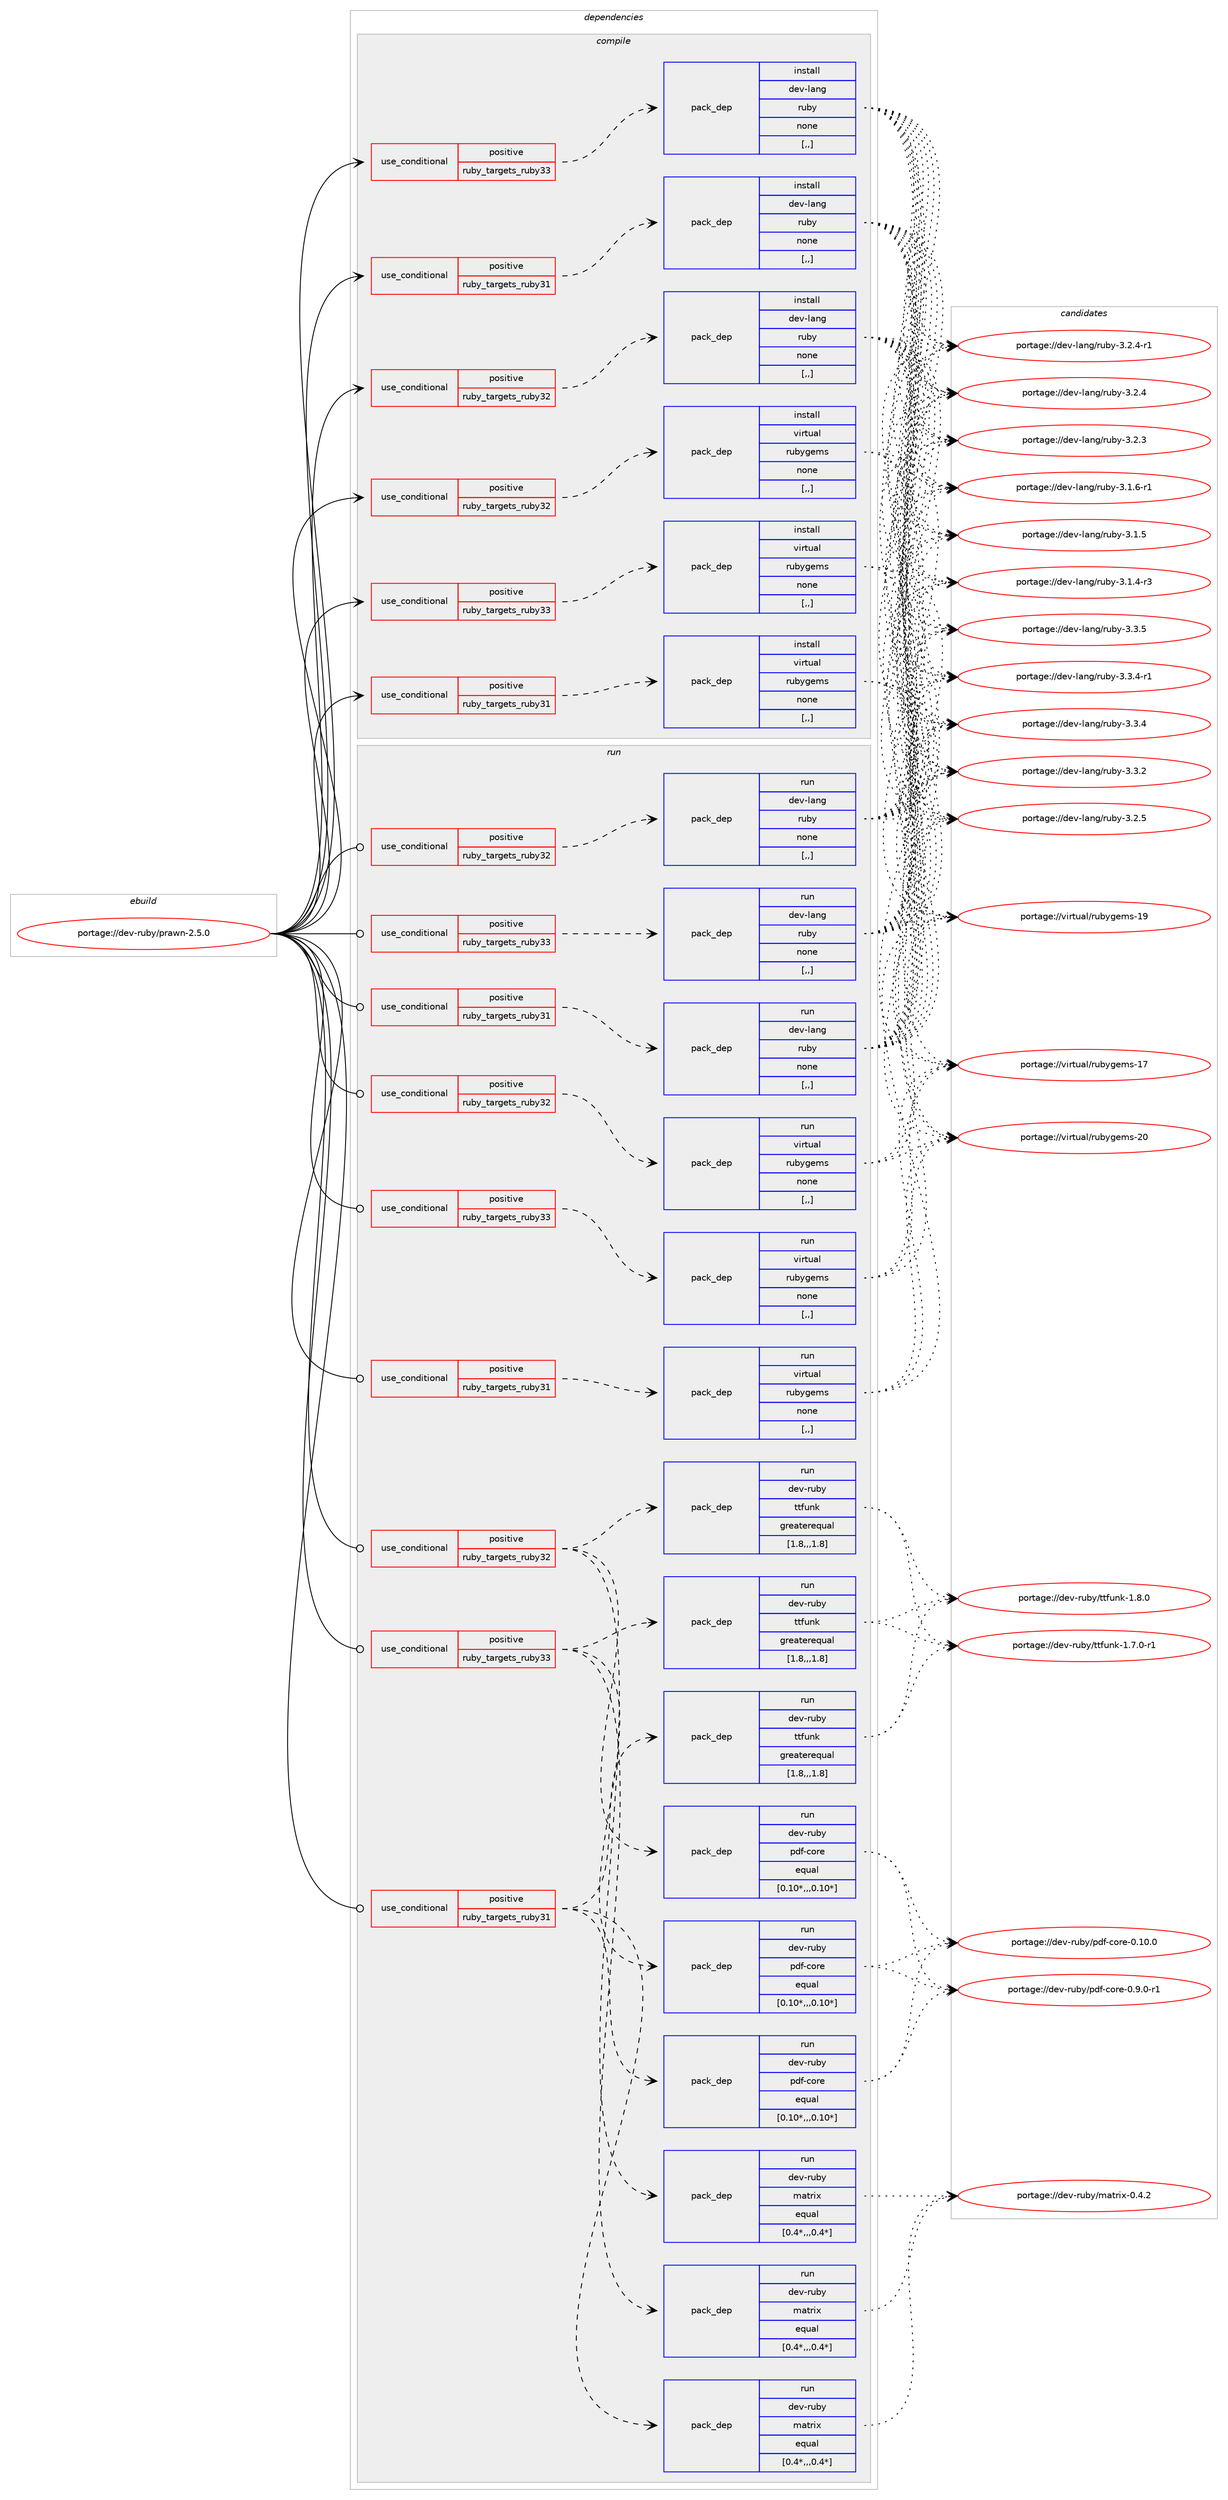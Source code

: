 digraph prolog {

# *************
# Graph options
# *************

newrank=true;
concentrate=true;
compound=true;
graph [rankdir=LR,fontname=Helvetica,fontsize=10,ranksep=1.5];#, ranksep=2.5, nodesep=0.2];
edge  [arrowhead=vee];
node  [fontname=Helvetica,fontsize=10];

# **********
# The ebuild
# **********

subgraph cluster_leftcol {
color=gray;
label=<<i>ebuild</i>>;
id [label="portage://dev-ruby/prawn-2.5.0", color=red, width=4, href="../dev-ruby/prawn-2.5.0.svg"];
}

# ****************
# The dependencies
# ****************

subgraph cluster_midcol {
color=gray;
label=<<i>dependencies</i>>;
subgraph cluster_compile {
fillcolor="#eeeeee";
style=filled;
label=<<i>compile</i>>;
subgraph cond183815 {
dependency690798 [label=<<TABLE BORDER="0" CELLBORDER="1" CELLSPACING="0" CELLPADDING="4"><TR><TD ROWSPAN="3" CELLPADDING="10">use_conditional</TD></TR><TR><TD>positive</TD></TR><TR><TD>ruby_targets_ruby31</TD></TR></TABLE>>, shape=none, color=red];
subgraph pack502037 {
dependency690799 [label=<<TABLE BORDER="0" CELLBORDER="1" CELLSPACING="0" CELLPADDING="4" WIDTH="220"><TR><TD ROWSPAN="6" CELLPADDING="30">pack_dep</TD></TR><TR><TD WIDTH="110">install</TD></TR><TR><TD>dev-lang</TD></TR><TR><TD>ruby</TD></TR><TR><TD>none</TD></TR><TR><TD>[,,]</TD></TR></TABLE>>, shape=none, color=blue];
}
dependency690798:e -> dependency690799:w [weight=20,style="dashed",arrowhead="vee"];
}
id:e -> dependency690798:w [weight=20,style="solid",arrowhead="vee"];
subgraph cond183816 {
dependency690800 [label=<<TABLE BORDER="0" CELLBORDER="1" CELLSPACING="0" CELLPADDING="4"><TR><TD ROWSPAN="3" CELLPADDING="10">use_conditional</TD></TR><TR><TD>positive</TD></TR><TR><TD>ruby_targets_ruby31</TD></TR></TABLE>>, shape=none, color=red];
subgraph pack502038 {
dependency690801 [label=<<TABLE BORDER="0" CELLBORDER="1" CELLSPACING="0" CELLPADDING="4" WIDTH="220"><TR><TD ROWSPAN="6" CELLPADDING="30">pack_dep</TD></TR><TR><TD WIDTH="110">install</TD></TR><TR><TD>virtual</TD></TR><TR><TD>rubygems</TD></TR><TR><TD>none</TD></TR><TR><TD>[,,]</TD></TR></TABLE>>, shape=none, color=blue];
}
dependency690800:e -> dependency690801:w [weight=20,style="dashed",arrowhead="vee"];
}
id:e -> dependency690800:w [weight=20,style="solid",arrowhead="vee"];
subgraph cond183817 {
dependency690802 [label=<<TABLE BORDER="0" CELLBORDER="1" CELLSPACING="0" CELLPADDING="4"><TR><TD ROWSPAN="3" CELLPADDING="10">use_conditional</TD></TR><TR><TD>positive</TD></TR><TR><TD>ruby_targets_ruby32</TD></TR></TABLE>>, shape=none, color=red];
subgraph pack502039 {
dependency690803 [label=<<TABLE BORDER="0" CELLBORDER="1" CELLSPACING="0" CELLPADDING="4" WIDTH="220"><TR><TD ROWSPAN="6" CELLPADDING="30">pack_dep</TD></TR><TR><TD WIDTH="110">install</TD></TR><TR><TD>dev-lang</TD></TR><TR><TD>ruby</TD></TR><TR><TD>none</TD></TR><TR><TD>[,,]</TD></TR></TABLE>>, shape=none, color=blue];
}
dependency690802:e -> dependency690803:w [weight=20,style="dashed",arrowhead="vee"];
}
id:e -> dependency690802:w [weight=20,style="solid",arrowhead="vee"];
subgraph cond183818 {
dependency690804 [label=<<TABLE BORDER="0" CELLBORDER="1" CELLSPACING="0" CELLPADDING="4"><TR><TD ROWSPAN="3" CELLPADDING="10">use_conditional</TD></TR><TR><TD>positive</TD></TR><TR><TD>ruby_targets_ruby32</TD></TR></TABLE>>, shape=none, color=red];
subgraph pack502040 {
dependency690805 [label=<<TABLE BORDER="0" CELLBORDER="1" CELLSPACING="0" CELLPADDING="4" WIDTH="220"><TR><TD ROWSPAN="6" CELLPADDING="30">pack_dep</TD></TR><TR><TD WIDTH="110">install</TD></TR><TR><TD>virtual</TD></TR><TR><TD>rubygems</TD></TR><TR><TD>none</TD></TR><TR><TD>[,,]</TD></TR></TABLE>>, shape=none, color=blue];
}
dependency690804:e -> dependency690805:w [weight=20,style="dashed",arrowhead="vee"];
}
id:e -> dependency690804:w [weight=20,style="solid",arrowhead="vee"];
subgraph cond183819 {
dependency690806 [label=<<TABLE BORDER="0" CELLBORDER="1" CELLSPACING="0" CELLPADDING="4"><TR><TD ROWSPAN="3" CELLPADDING="10">use_conditional</TD></TR><TR><TD>positive</TD></TR><TR><TD>ruby_targets_ruby33</TD></TR></TABLE>>, shape=none, color=red];
subgraph pack502041 {
dependency690807 [label=<<TABLE BORDER="0" CELLBORDER="1" CELLSPACING="0" CELLPADDING="4" WIDTH="220"><TR><TD ROWSPAN="6" CELLPADDING="30">pack_dep</TD></TR><TR><TD WIDTH="110">install</TD></TR><TR><TD>dev-lang</TD></TR><TR><TD>ruby</TD></TR><TR><TD>none</TD></TR><TR><TD>[,,]</TD></TR></TABLE>>, shape=none, color=blue];
}
dependency690806:e -> dependency690807:w [weight=20,style="dashed",arrowhead="vee"];
}
id:e -> dependency690806:w [weight=20,style="solid",arrowhead="vee"];
subgraph cond183820 {
dependency690808 [label=<<TABLE BORDER="0" CELLBORDER="1" CELLSPACING="0" CELLPADDING="4"><TR><TD ROWSPAN="3" CELLPADDING="10">use_conditional</TD></TR><TR><TD>positive</TD></TR><TR><TD>ruby_targets_ruby33</TD></TR></TABLE>>, shape=none, color=red];
subgraph pack502042 {
dependency690809 [label=<<TABLE BORDER="0" CELLBORDER="1" CELLSPACING="0" CELLPADDING="4" WIDTH="220"><TR><TD ROWSPAN="6" CELLPADDING="30">pack_dep</TD></TR><TR><TD WIDTH="110">install</TD></TR><TR><TD>virtual</TD></TR><TR><TD>rubygems</TD></TR><TR><TD>none</TD></TR><TR><TD>[,,]</TD></TR></TABLE>>, shape=none, color=blue];
}
dependency690808:e -> dependency690809:w [weight=20,style="dashed",arrowhead="vee"];
}
id:e -> dependency690808:w [weight=20,style="solid",arrowhead="vee"];
}
subgraph cluster_compileandrun {
fillcolor="#eeeeee";
style=filled;
label=<<i>compile and run</i>>;
}
subgraph cluster_run {
fillcolor="#eeeeee";
style=filled;
label=<<i>run</i>>;
subgraph cond183821 {
dependency690810 [label=<<TABLE BORDER="0" CELLBORDER="1" CELLSPACING="0" CELLPADDING="4"><TR><TD ROWSPAN="3" CELLPADDING="10">use_conditional</TD></TR><TR><TD>positive</TD></TR><TR><TD>ruby_targets_ruby31</TD></TR></TABLE>>, shape=none, color=red];
subgraph pack502043 {
dependency690811 [label=<<TABLE BORDER="0" CELLBORDER="1" CELLSPACING="0" CELLPADDING="4" WIDTH="220"><TR><TD ROWSPAN="6" CELLPADDING="30">pack_dep</TD></TR><TR><TD WIDTH="110">run</TD></TR><TR><TD>dev-lang</TD></TR><TR><TD>ruby</TD></TR><TR><TD>none</TD></TR><TR><TD>[,,]</TD></TR></TABLE>>, shape=none, color=blue];
}
dependency690810:e -> dependency690811:w [weight=20,style="dashed",arrowhead="vee"];
}
id:e -> dependency690810:w [weight=20,style="solid",arrowhead="odot"];
subgraph cond183822 {
dependency690812 [label=<<TABLE BORDER="0" CELLBORDER="1" CELLSPACING="0" CELLPADDING="4"><TR><TD ROWSPAN="3" CELLPADDING="10">use_conditional</TD></TR><TR><TD>positive</TD></TR><TR><TD>ruby_targets_ruby31</TD></TR></TABLE>>, shape=none, color=red];
subgraph pack502044 {
dependency690813 [label=<<TABLE BORDER="0" CELLBORDER="1" CELLSPACING="0" CELLPADDING="4" WIDTH="220"><TR><TD ROWSPAN="6" CELLPADDING="30">pack_dep</TD></TR><TR><TD WIDTH="110">run</TD></TR><TR><TD>dev-ruby</TD></TR><TR><TD>matrix</TD></TR><TR><TD>equal</TD></TR><TR><TD>[0.4*,,,0.4*]</TD></TR></TABLE>>, shape=none, color=blue];
}
dependency690812:e -> dependency690813:w [weight=20,style="dashed",arrowhead="vee"];
subgraph pack502045 {
dependency690814 [label=<<TABLE BORDER="0" CELLBORDER="1" CELLSPACING="0" CELLPADDING="4" WIDTH="220"><TR><TD ROWSPAN="6" CELLPADDING="30">pack_dep</TD></TR><TR><TD WIDTH="110">run</TD></TR><TR><TD>dev-ruby</TD></TR><TR><TD>pdf-core</TD></TR><TR><TD>equal</TD></TR><TR><TD>[0.10*,,,0.10*]</TD></TR></TABLE>>, shape=none, color=blue];
}
dependency690812:e -> dependency690814:w [weight=20,style="dashed",arrowhead="vee"];
subgraph pack502046 {
dependency690815 [label=<<TABLE BORDER="0" CELLBORDER="1" CELLSPACING="0" CELLPADDING="4" WIDTH="220"><TR><TD ROWSPAN="6" CELLPADDING="30">pack_dep</TD></TR><TR><TD WIDTH="110">run</TD></TR><TR><TD>dev-ruby</TD></TR><TR><TD>ttfunk</TD></TR><TR><TD>greaterequal</TD></TR><TR><TD>[1.8,,,1.8]</TD></TR></TABLE>>, shape=none, color=blue];
}
dependency690812:e -> dependency690815:w [weight=20,style="dashed",arrowhead="vee"];
}
id:e -> dependency690812:w [weight=20,style="solid",arrowhead="odot"];
subgraph cond183823 {
dependency690816 [label=<<TABLE BORDER="0" CELLBORDER="1" CELLSPACING="0" CELLPADDING="4"><TR><TD ROWSPAN="3" CELLPADDING="10">use_conditional</TD></TR><TR><TD>positive</TD></TR><TR><TD>ruby_targets_ruby31</TD></TR></TABLE>>, shape=none, color=red];
subgraph pack502047 {
dependency690817 [label=<<TABLE BORDER="0" CELLBORDER="1" CELLSPACING="0" CELLPADDING="4" WIDTH="220"><TR><TD ROWSPAN="6" CELLPADDING="30">pack_dep</TD></TR><TR><TD WIDTH="110">run</TD></TR><TR><TD>virtual</TD></TR><TR><TD>rubygems</TD></TR><TR><TD>none</TD></TR><TR><TD>[,,]</TD></TR></TABLE>>, shape=none, color=blue];
}
dependency690816:e -> dependency690817:w [weight=20,style="dashed",arrowhead="vee"];
}
id:e -> dependency690816:w [weight=20,style="solid",arrowhead="odot"];
subgraph cond183824 {
dependency690818 [label=<<TABLE BORDER="0" CELLBORDER="1" CELLSPACING="0" CELLPADDING="4"><TR><TD ROWSPAN="3" CELLPADDING="10">use_conditional</TD></TR><TR><TD>positive</TD></TR><TR><TD>ruby_targets_ruby32</TD></TR></TABLE>>, shape=none, color=red];
subgraph pack502048 {
dependency690819 [label=<<TABLE BORDER="0" CELLBORDER="1" CELLSPACING="0" CELLPADDING="4" WIDTH="220"><TR><TD ROWSPAN="6" CELLPADDING="30">pack_dep</TD></TR><TR><TD WIDTH="110">run</TD></TR><TR><TD>dev-lang</TD></TR><TR><TD>ruby</TD></TR><TR><TD>none</TD></TR><TR><TD>[,,]</TD></TR></TABLE>>, shape=none, color=blue];
}
dependency690818:e -> dependency690819:w [weight=20,style="dashed",arrowhead="vee"];
}
id:e -> dependency690818:w [weight=20,style="solid",arrowhead="odot"];
subgraph cond183825 {
dependency690820 [label=<<TABLE BORDER="0" CELLBORDER="1" CELLSPACING="0" CELLPADDING="4"><TR><TD ROWSPAN="3" CELLPADDING="10">use_conditional</TD></TR><TR><TD>positive</TD></TR><TR><TD>ruby_targets_ruby32</TD></TR></TABLE>>, shape=none, color=red];
subgraph pack502049 {
dependency690821 [label=<<TABLE BORDER="0" CELLBORDER="1" CELLSPACING="0" CELLPADDING="4" WIDTH="220"><TR><TD ROWSPAN="6" CELLPADDING="30">pack_dep</TD></TR><TR><TD WIDTH="110">run</TD></TR><TR><TD>dev-ruby</TD></TR><TR><TD>matrix</TD></TR><TR><TD>equal</TD></TR><TR><TD>[0.4*,,,0.4*]</TD></TR></TABLE>>, shape=none, color=blue];
}
dependency690820:e -> dependency690821:w [weight=20,style="dashed",arrowhead="vee"];
subgraph pack502050 {
dependency690822 [label=<<TABLE BORDER="0" CELLBORDER="1" CELLSPACING="0" CELLPADDING="4" WIDTH="220"><TR><TD ROWSPAN="6" CELLPADDING="30">pack_dep</TD></TR><TR><TD WIDTH="110">run</TD></TR><TR><TD>dev-ruby</TD></TR><TR><TD>pdf-core</TD></TR><TR><TD>equal</TD></TR><TR><TD>[0.10*,,,0.10*]</TD></TR></TABLE>>, shape=none, color=blue];
}
dependency690820:e -> dependency690822:w [weight=20,style="dashed",arrowhead="vee"];
subgraph pack502051 {
dependency690823 [label=<<TABLE BORDER="0" CELLBORDER="1" CELLSPACING="0" CELLPADDING="4" WIDTH="220"><TR><TD ROWSPAN="6" CELLPADDING="30">pack_dep</TD></TR><TR><TD WIDTH="110">run</TD></TR><TR><TD>dev-ruby</TD></TR><TR><TD>ttfunk</TD></TR><TR><TD>greaterequal</TD></TR><TR><TD>[1.8,,,1.8]</TD></TR></TABLE>>, shape=none, color=blue];
}
dependency690820:e -> dependency690823:w [weight=20,style="dashed",arrowhead="vee"];
}
id:e -> dependency690820:w [weight=20,style="solid",arrowhead="odot"];
subgraph cond183826 {
dependency690824 [label=<<TABLE BORDER="0" CELLBORDER="1" CELLSPACING="0" CELLPADDING="4"><TR><TD ROWSPAN="3" CELLPADDING="10">use_conditional</TD></TR><TR><TD>positive</TD></TR><TR><TD>ruby_targets_ruby32</TD></TR></TABLE>>, shape=none, color=red];
subgraph pack502052 {
dependency690825 [label=<<TABLE BORDER="0" CELLBORDER="1" CELLSPACING="0" CELLPADDING="4" WIDTH="220"><TR><TD ROWSPAN="6" CELLPADDING="30">pack_dep</TD></TR><TR><TD WIDTH="110">run</TD></TR><TR><TD>virtual</TD></TR><TR><TD>rubygems</TD></TR><TR><TD>none</TD></TR><TR><TD>[,,]</TD></TR></TABLE>>, shape=none, color=blue];
}
dependency690824:e -> dependency690825:w [weight=20,style="dashed",arrowhead="vee"];
}
id:e -> dependency690824:w [weight=20,style="solid",arrowhead="odot"];
subgraph cond183827 {
dependency690826 [label=<<TABLE BORDER="0" CELLBORDER="1" CELLSPACING="0" CELLPADDING="4"><TR><TD ROWSPAN="3" CELLPADDING="10">use_conditional</TD></TR><TR><TD>positive</TD></TR><TR><TD>ruby_targets_ruby33</TD></TR></TABLE>>, shape=none, color=red];
subgraph pack502053 {
dependency690827 [label=<<TABLE BORDER="0" CELLBORDER="1" CELLSPACING="0" CELLPADDING="4" WIDTH="220"><TR><TD ROWSPAN="6" CELLPADDING="30">pack_dep</TD></TR><TR><TD WIDTH="110">run</TD></TR><TR><TD>dev-lang</TD></TR><TR><TD>ruby</TD></TR><TR><TD>none</TD></TR><TR><TD>[,,]</TD></TR></TABLE>>, shape=none, color=blue];
}
dependency690826:e -> dependency690827:w [weight=20,style="dashed",arrowhead="vee"];
}
id:e -> dependency690826:w [weight=20,style="solid",arrowhead="odot"];
subgraph cond183828 {
dependency690828 [label=<<TABLE BORDER="0" CELLBORDER="1" CELLSPACING="0" CELLPADDING="4"><TR><TD ROWSPAN="3" CELLPADDING="10">use_conditional</TD></TR><TR><TD>positive</TD></TR><TR><TD>ruby_targets_ruby33</TD></TR></TABLE>>, shape=none, color=red];
subgraph pack502054 {
dependency690829 [label=<<TABLE BORDER="0" CELLBORDER="1" CELLSPACING="0" CELLPADDING="4" WIDTH="220"><TR><TD ROWSPAN="6" CELLPADDING="30">pack_dep</TD></TR><TR><TD WIDTH="110">run</TD></TR><TR><TD>dev-ruby</TD></TR><TR><TD>matrix</TD></TR><TR><TD>equal</TD></TR><TR><TD>[0.4*,,,0.4*]</TD></TR></TABLE>>, shape=none, color=blue];
}
dependency690828:e -> dependency690829:w [weight=20,style="dashed",arrowhead="vee"];
subgraph pack502055 {
dependency690830 [label=<<TABLE BORDER="0" CELLBORDER="1" CELLSPACING="0" CELLPADDING="4" WIDTH="220"><TR><TD ROWSPAN="6" CELLPADDING="30">pack_dep</TD></TR><TR><TD WIDTH="110">run</TD></TR><TR><TD>dev-ruby</TD></TR><TR><TD>pdf-core</TD></TR><TR><TD>equal</TD></TR><TR><TD>[0.10*,,,0.10*]</TD></TR></TABLE>>, shape=none, color=blue];
}
dependency690828:e -> dependency690830:w [weight=20,style="dashed",arrowhead="vee"];
subgraph pack502056 {
dependency690831 [label=<<TABLE BORDER="0" CELLBORDER="1" CELLSPACING="0" CELLPADDING="4" WIDTH="220"><TR><TD ROWSPAN="6" CELLPADDING="30">pack_dep</TD></TR><TR><TD WIDTH="110">run</TD></TR><TR><TD>dev-ruby</TD></TR><TR><TD>ttfunk</TD></TR><TR><TD>greaterequal</TD></TR><TR><TD>[1.8,,,1.8]</TD></TR></TABLE>>, shape=none, color=blue];
}
dependency690828:e -> dependency690831:w [weight=20,style="dashed",arrowhead="vee"];
}
id:e -> dependency690828:w [weight=20,style="solid",arrowhead="odot"];
subgraph cond183829 {
dependency690832 [label=<<TABLE BORDER="0" CELLBORDER="1" CELLSPACING="0" CELLPADDING="4"><TR><TD ROWSPAN="3" CELLPADDING="10">use_conditional</TD></TR><TR><TD>positive</TD></TR><TR><TD>ruby_targets_ruby33</TD></TR></TABLE>>, shape=none, color=red];
subgraph pack502057 {
dependency690833 [label=<<TABLE BORDER="0" CELLBORDER="1" CELLSPACING="0" CELLPADDING="4" WIDTH="220"><TR><TD ROWSPAN="6" CELLPADDING="30">pack_dep</TD></TR><TR><TD WIDTH="110">run</TD></TR><TR><TD>virtual</TD></TR><TR><TD>rubygems</TD></TR><TR><TD>none</TD></TR><TR><TD>[,,]</TD></TR></TABLE>>, shape=none, color=blue];
}
dependency690832:e -> dependency690833:w [weight=20,style="dashed",arrowhead="vee"];
}
id:e -> dependency690832:w [weight=20,style="solid",arrowhead="odot"];
}
}

# **************
# The candidates
# **************

subgraph cluster_choices {
rank=same;
color=gray;
label=<<i>candidates</i>>;

subgraph choice502037 {
color=black;
nodesep=1;
choice10010111845108971101034711411798121455146514653 [label="portage://dev-lang/ruby-3.3.5", color=red, width=4,href="../dev-lang/ruby-3.3.5.svg"];
choice100101118451089711010347114117981214551465146524511449 [label="portage://dev-lang/ruby-3.3.4-r1", color=red, width=4,href="../dev-lang/ruby-3.3.4-r1.svg"];
choice10010111845108971101034711411798121455146514652 [label="portage://dev-lang/ruby-3.3.4", color=red, width=4,href="../dev-lang/ruby-3.3.4.svg"];
choice10010111845108971101034711411798121455146514650 [label="portage://dev-lang/ruby-3.3.2", color=red, width=4,href="../dev-lang/ruby-3.3.2.svg"];
choice10010111845108971101034711411798121455146504653 [label="portage://dev-lang/ruby-3.2.5", color=red, width=4,href="../dev-lang/ruby-3.2.5.svg"];
choice100101118451089711010347114117981214551465046524511449 [label="portage://dev-lang/ruby-3.2.4-r1", color=red, width=4,href="../dev-lang/ruby-3.2.4-r1.svg"];
choice10010111845108971101034711411798121455146504652 [label="portage://dev-lang/ruby-3.2.4", color=red, width=4,href="../dev-lang/ruby-3.2.4.svg"];
choice10010111845108971101034711411798121455146504651 [label="portage://dev-lang/ruby-3.2.3", color=red, width=4,href="../dev-lang/ruby-3.2.3.svg"];
choice100101118451089711010347114117981214551464946544511449 [label="portage://dev-lang/ruby-3.1.6-r1", color=red, width=4,href="../dev-lang/ruby-3.1.6-r1.svg"];
choice10010111845108971101034711411798121455146494653 [label="portage://dev-lang/ruby-3.1.5", color=red, width=4,href="../dev-lang/ruby-3.1.5.svg"];
choice100101118451089711010347114117981214551464946524511451 [label="portage://dev-lang/ruby-3.1.4-r3", color=red, width=4,href="../dev-lang/ruby-3.1.4-r3.svg"];
dependency690799:e -> choice10010111845108971101034711411798121455146514653:w [style=dotted,weight="100"];
dependency690799:e -> choice100101118451089711010347114117981214551465146524511449:w [style=dotted,weight="100"];
dependency690799:e -> choice10010111845108971101034711411798121455146514652:w [style=dotted,weight="100"];
dependency690799:e -> choice10010111845108971101034711411798121455146514650:w [style=dotted,weight="100"];
dependency690799:e -> choice10010111845108971101034711411798121455146504653:w [style=dotted,weight="100"];
dependency690799:e -> choice100101118451089711010347114117981214551465046524511449:w [style=dotted,weight="100"];
dependency690799:e -> choice10010111845108971101034711411798121455146504652:w [style=dotted,weight="100"];
dependency690799:e -> choice10010111845108971101034711411798121455146504651:w [style=dotted,weight="100"];
dependency690799:e -> choice100101118451089711010347114117981214551464946544511449:w [style=dotted,weight="100"];
dependency690799:e -> choice10010111845108971101034711411798121455146494653:w [style=dotted,weight="100"];
dependency690799:e -> choice100101118451089711010347114117981214551464946524511451:w [style=dotted,weight="100"];
}
subgraph choice502038 {
color=black;
nodesep=1;
choice118105114116117971084711411798121103101109115455048 [label="portage://virtual/rubygems-20", color=red, width=4,href="../virtual/rubygems-20.svg"];
choice118105114116117971084711411798121103101109115454957 [label="portage://virtual/rubygems-19", color=red, width=4,href="../virtual/rubygems-19.svg"];
choice118105114116117971084711411798121103101109115454955 [label="portage://virtual/rubygems-17", color=red, width=4,href="../virtual/rubygems-17.svg"];
dependency690801:e -> choice118105114116117971084711411798121103101109115455048:w [style=dotted,weight="100"];
dependency690801:e -> choice118105114116117971084711411798121103101109115454957:w [style=dotted,weight="100"];
dependency690801:e -> choice118105114116117971084711411798121103101109115454955:w [style=dotted,weight="100"];
}
subgraph choice502039 {
color=black;
nodesep=1;
choice10010111845108971101034711411798121455146514653 [label="portage://dev-lang/ruby-3.3.5", color=red, width=4,href="../dev-lang/ruby-3.3.5.svg"];
choice100101118451089711010347114117981214551465146524511449 [label="portage://dev-lang/ruby-3.3.4-r1", color=red, width=4,href="../dev-lang/ruby-3.3.4-r1.svg"];
choice10010111845108971101034711411798121455146514652 [label="portage://dev-lang/ruby-3.3.4", color=red, width=4,href="../dev-lang/ruby-3.3.4.svg"];
choice10010111845108971101034711411798121455146514650 [label="portage://dev-lang/ruby-3.3.2", color=red, width=4,href="../dev-lang/ruby-3.3.2.svg"];
choice10010111845108971101034711411798121455146504653 [label="portage://dev-lang/ruby-3.2.5", color=red, width=4,href="../dev-lang/ruby-3.2.5.svg"];
choice100101118451089711010347114117981214551465046524511449 [label="portage://dev-lang/ruby-3.2.4-r1", color=red, width=4,href="../dev-lang/ruby-3.2.4-r1.svg"];
choice10010111845108971101034711411798121455146504652 [label="portage://dev-lang/ruby-3.2.4", color=red, width=4,href="../dev-lang/ruby-3.2.4.svg"];
choice10010111845108971101034711411798121455146504651 [label="portage://dev-lang/ruby-3.2.3", color=red, width=4,href="../dev-lang/ruby-3.2.3.svg"];
choice100101118451089711010347114117981214551464946544511449 [label="portage://dev-lang/ruby-3.1.6-r1", color=red, width=4,href="../dev-lang/ruby-3.1.6-r1.svg"];
choice10010111845108971101034711411798121455146494653 [label="portage://dev-lang/ruby-3.1.5", color=red, width=4,href="../dev-lang/ruby-3.1.5.svg"];
choice100101118451089711010347114117981214551464946524511451 [label="portage://dev-lang/ruby-3.1.4-r3", color=red, width=4,href="../dev-lang/ruby-3.1.4-r3.svg"];
dependency690803:e -> choice10010111845108971101034711411798121455146514653:w [style=dotted,weight="100"];
dependency690803:e -> choice100101118451089711010347114117981214551465146524511449:w [style=dotted,weight="100"];
dependency690803:e -> choice10010111845108971101034711411798121455146514652:w [style=dotted,weight="100"];
dependency690803:e -> choice10010111845108971101034711411798121455146514650:w [style=dotted,weight="100"];
dependency690803:e -> choice10010111845108971101034711411798121455146504653:w [style=dotted,weight="100"];
dependency690803:e -> choice100101118451089711010347114117981214551465046524511449:w [style=dotted,weight="100"];
dependency690803:e -> choice10010111845108971101034711411798121455146504652:w [style=dotted,weight="100"];
dependency690803:e -> choice10010111845108971101034711411798121455146504651:w [style=dotted,weight="100"];
dependency690803:e -> choice100101118451089711010347114117981214551464946544511449:w [style=dotted,weight="100"];
dependency690803:e -> choice10010111845108971101034711411798121455146494653:w [style=dotted,weight="100"];
dependency690803:e -> choice100101118451089711010347114117981214551464946524511451:w [style=dotted,weight="100"];
}
subgraph choice502040 {
color=black;
nodesep=1;
choice118105114116117971084711411798121103101109115455048 [label="portage://virtual/rubygems-20", color=red, width=4,href="../virtual/rubygems-20.svg"];
choice118105114116117971084711411798121103101109115454957 [label="portage://virtual/rubygems-19", color=red, width=4,href="../virtual/rubygems-19.svg"];
choice118105114116117971084711411798121103101109115454955 [label="portage://virtual/rubygems-17", color=red, width=4,href="../virtual/rubygems-17.svg"];
dependency690805:e -> choice118105114116117971084711411798121103101109115455048:w [style=dotted,weight="100"];
dependency690805:e -> choice118105114116117971084711411798121103101109115454957:w [style=dotted,weight="100"];
dependency690805:e -> choice118105114116117971084711411798121103101109115454955:w [style=dotted,weight="100"];
}
subgraph choice502041 {
color=black;
nodesep=1;
choice10010111845108971101034711411798121455146514653 [label="portage://dev-lang/ruby-3.3.5", color=red, width=4,href="../dev-lang/ruby-3.3.5.svg"];
choice100101118451089711010347114117981214551465146524511449 [label="portage://dev-lang/ruby-3.3.4-r1", color=red, width=4,href="../dev-lang/ruby-3.3.4-r1.svg"];
choice10010111845108971101034711411798121455146514652 [label="portage://dev-lang/ruby-3.3.4", color=red, width=4,href="../dev-lang/ruby-3.3.4.svg"];
choice10010111845108971101034711411798121455146514650 [label="portage://dev-lang/ruby-3.3.2", color=red, width=4,href="../dev-lang/ruby-3.3.2.svg"];
choice10010111845108971101034711411798121455146504653 [label="portage://dev-lang/ruby-3.2.5", color=red, width=4,href="../dev-lang/ruby-3.2.5.svg"];
choice100101118451089711010347114117981214551465046524511449 [label="portage://dev-lang/ruby-3.2.4-r1", color=red, width=4,href="../dev-lang/ruby-3.2.4-r1.svg"];
choice10010111845108971101034711411798121455146504652 [label="portage://dev-lang/ruby-3.2.4", color=red, width=4,href="../dev-lang/ruby-3.2.4.svg"];
choice10010111845108971101034711411798121455146504651 [label="portage://dev-lang/ruby-3.2.3", color=red, width=4,href="../dev-lang/ruby-3.2.3.svg"];
choice100101118451089711010347114117981214551464946544511449 [label="portage://dev-lang/ruby-3.1.6-r1", color=red, width=4,href="../dev-lang/ruby-3.1.6-r1.svg"];
choice10010111845108971101034711411798121455146494653 [label="portage://dev-lang/ruby-3.1.5", color=red, width=4,href="../dev-lang/ruby-3.1.5.svg"];
choice100101118451089711010347114117981214551464946524511451 [label="portage://dev-lang/ruby-3.1.4-r3", color=red, width=4,href="../dev-lang/ruby-3.1.4-r3.svg"];
dependency690807:e -> choice10010111845108971101034711411798121455146514653:w [style=dotted,weight="100"];
dependency690807:e -> choice100101118451089711010347114117981214551465146524511449:w [style=dotted,weight="100"];
dependency690807:e -> choice10010111845108971101034711411798121455146514652:w [style=dotted,weight="100"];
dependency690807:e -> choice10010111845108971101034711411798121455146514650:w [style=dotted,weight="100"];
dependency690807:e -> choice10010111845108971101034711411798121455146504653:w [style=dotted,weight="100"];
dependency690807:e -> choice100101118451089711010347114117981214551465046524511449:w [style=dotted,weight="100"];
dependency690807:e -> choice10010111845108971101034711411798121455146504652:w [style=dotted,weight="100"];
dependency690807:e -> choice10010111845108971101034711411798121455146504651:w [style=dotted,weight="100"];
dependency690807:e -> choice100101118451089711010347114117981214551464946544511449:w [style=dotted,weight="100"];
dependency690807:e -> choice10010111845108971101034711411798121455146494653:w [style=dotted,weight="100"];
dependency690807:e -> choice100101118451089711010347114117981214551464946524511451:w [style=dotted,weight="100"];
}
subgraph choice502042 {
color=black;
nodesep=1;
choice118105114116117971084711411798121103101109115455048 [label="portage://virtual/rubygems-20", color=red, width=4,href="../virtual/rubygems-20.svg"];
choice118105114116117971084711411798121103101109115454957 [label="portage://virtual/rubygems-19", color=red, width=4,href="../virtual/rubygems-19.svg"];
choice118105114116117971084711411798121103101109115454955 [label="portage://virtual/rubygems-17", color=red, width=4,href="../virtual/rubygems-17.svg"];
dependency690809:e -> choice118105114116117971084711411798121103101109115455048:w [style=dotted,weight="100"];
dependency690809:e -> choice118105114116117971084711411798121103101109115454957:w [style=dotted,weight="100"];
dependency690809:e -> choice118105114116117971084711411798121103101109115454955:w [style=dotted,weight="100"];
}
subgraph choice502043 {
color=black;
nodesep=1;
choice10010111845108971101034711411798121455146514653 [label="portage://dev-lang/ruby-3.3.5", color=red, width=4,href="../dev-lang/ruby-3.3.5.svg"];
choice100101118451089711010347114117981214551465146524511449 [label="portage://dev-lang/ruby-3.3.4-r1", color=red, width=4,href="../dev-lang/ruby-3.3.4-r1.svg"];
choice10010111845108971101034711411798121455146514652 [label="portage://dev-lang/ruby-3.3.4", color=red, width=4,href="../dev-lang/ruby-3.3.4.svg"];
choice10010111845108971101034711411798121455146514650 [label="portage://dev-lang/ruby-3.3.2", color=red, width=4,href="../dev-lang/ruby-3.3.2.svg"];
choice10010111845108971101034711411798121455146504653 [label="portage://dev-lang/ruby-3.2.5", color=red, width=4,href="../dev-lang/ruby-3.2.5.svg"];
choice100101118451089711010347114117981214551465046524511449 [label="portage://dev-lang/ruby-3.2.4-r1", color=red, width=4,href="../dev-lang/ruby-3.2.4-r1.svg"];
choice10010111845108971101034711411798121455146504652 [label="portage://dev-lang/ruby-3.2.4", color=red, width=4,href="../dev-lang/ruby-3.2.4.svg"];
choice10010111845108971101034711411798121455146504651 [label="portage://dev-lang/ruby-3.2.3", color=red, width=4,href="../dev-lang/ruby-3.2.3.svg"];
choice100101118451089711010347114117981214551464946544511449 [label="portage://dev-lang/ruby-3.1.6-r1", color=red, width=4,href="../dev-lang/ruby-3.1.6-r1.svg"];
choice10010111845108971101034711411798121455146494653 [label="portage://dev-lang/ruby-3.1.5", color=red, width=4,href="../dev-lang/ruby-3.1.5.svg"];
choice100101118451089711010347114117981214551464946524511451 [label="portage://dev-lang/ruby-3.1.4-r3", color=red, width=4,href="../dev-lang/ruby-3.1.4-r3.svg"];
dependency690811:e -> choice10010111845108971101034711411798121455146514653:w [style=dotted,weight="100"];
dependency690811:e -> choice100101118451089711010347114117981214551465146524511449:w [style=dotted,weight="100"];
dependency690811:e -> choice10010111845108971101034711411798121455146514652:w [style=dotted,weight="100"];
dependency690811:e -> choice10010111845108971101034711411798121455146514650:w [style=dotted,weight="100"];
dependency690811:e -> choice10010111845108971101034711411798121455146504653:w [style=dotted,weight="100"];
dependency690811:e -> choice100101118451089711010347114117981214551465046524511449:w [style=dotted,weight="100"];
dependency690811:e -> choice10010111845108971101034711411798121455146504652:w [style=dotted,weight="100"];
dependency690811:e -> choice10010111845108971101034711411798121455146504651:w [style=dotted,weight="100"];
dependency690811:e -> choice100101118451089711010347114117981214551464946544511449:w [style=dotted,weight="100"];
dependency690811:e -> choice10010111845108971101034711411798121455146494653:w [style=dotted,weight="100"];
dependency690811:e -> choice100101118451089711010347114117981214551464946524511451:w [style=dotted,weight="100"];
}
subgraph choice502044 {
color=black;
nodesep=1;
choice10010111845114117981214710997116114105120454846524650 [label="portage://dev-ruby/matrix-0.4.2", color=red, width=4,href="../dev-ruby/matrix-0.4.2.svg"];
dependency690813:e -> choice10010111845114117981214710997116114105120454846524650:w [style=dotted,weight="100"];
}
subgraph choice502045 {
color=black;
nodesep=1;
choice100101118451141179812147112100102459911111410145484649484648 [label="portage://dev-ruby/pdf-core-0.10.0", color=red, width=4,href="../dev-ruby/pdf-core-0.10.0.svg"];
choice10010111845114117981214711210010245991111141014548465746484511449 [label="portage://dev-ruby/pdf-core-0.9.0-r1", color=red, width=4,href="../dev-ruby/pdf-core-0.9.0-r1.svg"];
dependency690814:e -> choice100101118451141179812147112100102459911111410145484649484648:w [style=dotted,weight="100"];
dependency690814:e -> choice10010111845114117981214711210010245991111141014548465746484511449:w [style=dotted,weight="100"];
}
subgraph choice502046 {
color=black;
nodesep=1;
choice100101118451141179812147116116102117110107454946564648 [label="portage://dev-ruby/ttfunk-1.8.0", color=red, width=4,href="../dev-ruby/ttfunk-1.8.0.svg"];
choice1001011184511411798121471161161021171101074549465546484511449 [label="portage://dev-ruby/ttfunk-1.7.0-r1", color=red, width=4,href="../dev-ruby/ttfunk-1.7.0-r1.svg"];
dependency690815:e -> choice100101118451141179812147116116102117110107454946564648:w [style=dotted,weight="100"];
dependency690815:e -> choice1001011184511411798121471161161021171101074549465546484511449:w [style=dotted,weight="100"];
}
subgraph choice502047 {
color=black;
nodesep=1;
choice118105114116117971084711411798121103101109115455048 [label="portage://virtual/rubygems-20", color=red, width=4,href="../virtual/rubygems-20.svg"];
choice118105114116117971084711411798121103101109115454957 [label="portage://virtual/rubygems-19", color=red, width=4,href="../virtual/rubygems-19.svg"];
choice118105114116117971084711411798121103101109115454955 [label="portage://virtual/rubygems-17", color=red, width=4,href="../virtual/rubygems-17.svg"];
dependency690817:e -> choice118105114116117971084711411798121103101109115455048:w [style=dotted,weight="100"];
dependency690817:e -> choice118105114116117971084711411798121103101109115454957:w [style=dotted,weight="100"];
dependency690817:e -> choice118105114116117971084711411798121103101109115454955:w [style=dotted,weight="100"];
}
subgraph choice502048 {
color=black;
nodesep=1;
choice10010111845108971101034711411798121455146514653 [label="portage://dev-lang/ruby-3.3.5", color=red, width=4,href="../dev-lang/ruby-3.3.5.svg"];
choice100101118451089711010347114117981214551465146524511449 [label="portage://dev-lang/ruby-3.3.4-r1", color=red, width=4,href="../dev-lang/ruby-3.3.4-r1.svg"];
choice10010111845108971101034711411798121455146514652 [label="portage://dev-lang/ruby-3.3.4", color=red, width=4,href="../dev-lang/ruby-3.3.4.svg"];
choice10010111845108971101034711411798121455146514650 [label="portage://dev-lang/ruby-3.3.2", color=red, width=4,href="../dev-lang/ruby-3.3.2.svg"];
choice10010111845108971101034711411798121455146504653 [label="portage://dev-lang/ruby-3.2.5", color=red, width=4,href="../dev-lang/ruby-3.2.5.svg"];
choice100101118451089711010347114117981214551465046524511449 [label="portage://dev-lang/ruby-3.2.4-r1", color=red, width=4,href="../dev-lang/ruby-3.2.4-r1.svg"];
choice10010111845108971101034711411798121455146504652 [label="portage://dev-lang/ruby-3.2.4", color=red, width=4,href="../dev-lang/ruby-3.2.4.svg"];
choice10010111845108971101034711411798121455146504651 [label="portage://dev-lang/ruby-3.2.3", color=red, width=4,href="../dev-lang/ruby-3.2.3.svg"];
choice100101118451089711010347114117981214551464946544511449 [label="portage://dev-lang/ruby-3.1.6-r1", color=red, width=4,href="../dev-lang/ruby-3.1.6-r1.svg"];
choice10010111845108971101034711411798121455146494653 [label="portage://dev-lang/ruby-3.1.5", color=red, width=4,href="../dev-lang/ruby-3.1.5.svg"];
choice100101118451089711010347114117981214551464946524511451 [label="portage://dev-lang/ruby-3.1.4-r3", color=red, width=4,href="../dev-lang/ruby-3.1.4-r3.svg"];
dependency690819:e -> choice10010111845108971101034711411798121455146514653:w [style=dotted,weight="100"];
dependency690819:e -> choice100101118451089711010347114117981214551465146524511449:w [style=dotted,weight="100"];
dependency690819:e -> choice10010111845108971101034711411798121455146514652:w [style=dotted,weight="100"];
dependency690819:e -> choice10010111845108971101034711411798121455146514650:w [style=dotted,weight="100"];
dependency690819:e -> choice10010111845108971101034711411798121455146504653:w [style=dotted,weight="100"];
dependency690819:e -> choice100101118451089711010347114117981214551465046524511449:w [style=dotted,weight="100"];
dependency690819:e -> choice10010111845108971101034711411798121455146504652:w [style=dotted,weight="100"];
dependency690819:e -> choice10010111845108971101034711411798121455146504651:w [style=dotted,weight="100"];
dependency690819:e -> choice100101118451089711010347114117981214551464946544511449:w [style=dotted,weight="100"];
dependency690819:e -> choice10010111845108971101034711411798121455146494653:w [style=dotted,weight="100"];
dependency690819:e -> choice100101118451089711010347114117981214551464946524511451:w [style=dotted,weight="100"];
}
subgraph choice502049 {
color=black;
nodesep=1;
choice10010111845114117981214710997116114105120454846524650 [label="portage://dev-ruby/matrix-0.4.2", color=red, width=4,href="../dev-ruby/matrix-0.4.2.svg"];
dependency690821:e -> choice10010111845114117981214710997116114105120454846524650:w [style=dotted,weight="100"];
}
subgraph choice502050 {
color=black;
nodesep=1;
choice100101118451141179812147112100102459911111410145484649484648 [label="portage://dev-ruby/pdf-core-0.10.0", color=red, width=4,href="../dev-ruby/pdf-core-0.10.0.svg"];
choice10010111845114117981214711210010245991111141014548465746484511449 [label="portage://dev-ruby/pdf-core-0.9.0-r1", color=red, width=4,href="../dev-ruby/pdf-core-0.9.0-r1.svg"];
dependency690822:e -> choice100101118451141179812147112100102459911111410145484649484648:w [style=dotted,weight="100"];
dependency690822:e -> choice10010111845114117981214711210010245991111141014548465746484511449:w [style=dotted,weight="100"];
}
subgraph choice502051 {
color=black;
nodesep=1;
choice100101118451141179812147116116102117110107454946564648 [label="portage://dev-ruby/ttfunk-1.8.0", color=red, width=4,href="../dev-ruby/ttfunk-1.8.0.svg"];
choice1001011184511411798121471161161021171101074549465546484511449 [label="portage://dev-ruby/ttfunk-1.7.0-r1", color=red, width=4,href="../dev-ruby/ttfunk-1.7.0-r1.svg"];
dependency690823:e -> choice100101118451141179812147116116102117110107454946564648:w [style=dotted,weight="100"];
dependency690823:e -> choice1001011184511411798121471161161021171101074549465546484511449:w [style=dotted,weight="100"];
}
subgraph choice502052 {
color=black;
nodesep=1;
choice118105114116117971084711411798121103101109115455048 [label="portage://virtual/rubygems-20", color=red, width=4,href="../virtual/rubygems-20.svg"];
choice118105114116117971084711411798121103101109115454957 [label="portage://virtual/rubygems-19", color=red, width=4,href="../virtual/rubygems-19.svg"];
choice118105114116117971084711411798121103101109115454955 [label="portage://virtual/rubygems-17", color=red, width=4,href="../virtual/rubygems-17.svg"];
dependency690825:e -> choice118105114116117971084711411798121103101109115455048:w [style=dotted,weight="100"];
dependency690825:e -> choice118105114116117971084711411798121103101109115454957:w [style=dotted,weight="100"];
dependency690825:e -> choice118105114116117971084711411798121103101109115454955:w [style=dotted,weight="100"];
}
subgraph choice502053 {
color=black;
nodesep=1;
choice10010111845108971101034711411798121455146514653 [label="portage://dev-lang/ruby-3.3.5", color=red, width=4,href="../dev-lang/ruby-3.3.5.svg"];
choice100101118451089711010347114117981214551465146524511449 [label="portage://dev-lang/ruby-3.3.4-r1", color=red, width=4,href="../dev-lang/ruby-3.3.4-r1.svg"];
choice10010111845108971101034711411798121455146514652 [label="portage://dev-lang/ruby-3.3.4", color=red, width=4,href="../dev-lang/ruby-3.3.4.svg"];
choice10010111845108971101034711411798121455146514650 [label="portage://dev-lang/ruby-3.3.2", color=red, width=4,href="../dev-lang/ruby-3.3.2.svg"];
choice10010111845108971101034711411798121455146504653 [label="portage://dev-lang/ruby-3.2.5", color=red, width=4,href="../dev-lang/ruby-3.2.5.svg"];
choice100101118451089711010347114117981214551465046524511449 [label="portage://dev-lang/ruby-3.2.4-r1", color=red, width=4,href="../dev-lang/ruby-3.2.4-r1.svg"];
choice10010111845108971101034711411798121455146504652 [label="portage://dev-lang/ruby-3.2.4", color=red, width=4,href="../dev-lang/ruby-3.2.4.svg"];
choice10010111845108971101034711411798121455146504651 [label="portage://dev-lang/ruby-3.2.3", color=red, width=4,href="../dev-lang/ruby-3.2.3.svg"];
choice100101118451089711010347114117981214551464946544511449 [label="portage://dev-lang/ruby-3.1.6-r1", color=red, width=4,href="../dev-lang/ruby-3.1.6-r1.svg"];
choice10010111845108971101034711411798121455146494653 [label="portage://dev-lang/ruby-3.1.5", color=red, width=4,href="../dev-lang/ruby-3.1.5.svg"];
choice100101118451089711010347114117981214551464946524511451 [label="portage://dev-lang/ruby-3.1.4-r3", color=red, width=4,href="../dev-lang/ruby-3.1.4-r3.svg"];
dependency690827:e -> choice10010111845108971101034711411798121455146514653:w [style=dotted,weight="100"];
dependency690827:e -> choice100101118451089711010347114117981214551465146524511449:w [style=dotted,weight="100"];
dependency690827:e -> choice10010111845108971101034711411798121455146514652:w [style=dotted,weight="100"];
dependency690827:e -> choice10010111845108971101034711411798121455146514650:w [style=dotted,weight="100"];
dependency690827:e -> choice10010111845108971101034711411798121455146504653:w [style=dotted,weight="100"];
dependency690827:e -> choice100101118451089711010347114117981214551465046524511449:w [style=dotted,weight="100"];
dependency690827:e -> choice10010111845108971101034711411798121455146504652:w [style=dotted,weight="100"];
dependency690827:e -> choice10010111845108971101034711411798121455146504651:w [style=dotted,weight="100"];
dependency690827:e -> choice100101118451089711010347114117981214551464946544511449:w [style=dotted,weight="100"];
dependency690827:e -> choice10010111845108971101034711411798121455146494653:w [style=dotted,weight="100"];
dependency690827:e -> choice100101118451089711010347114117981214551464946524511451:w [style=dotted,weight="100"];
}
subgraph choice502054 {
color=black;
nodesep=1;
choice10010111845114117981214710997116114105120454846524650 [label="portage://dev-ruby/matrix-0.4.2", color=red, width=4,href="../dev-ruby/matrix-0.4.2.svg"];
dependency690829:e -> choice10010111845114117981214710997116114105120454846524650:w [style=dotted,weight="100"];
}
subgraph choice502055 {
color=black;
nodesep=1;
choice100101118451141179812147112100102459911111410145484649484648 [label="portage://dev-ruby/pdf-core-0.10.0", color=red, width=4,href="../dev-ruby/pdf-core-0.10.0.svg"];
choice10010111845114117981214711210010245991111141014548465746484511449 [label="portage://dev-ruby/pdf-core-0.9.0-r1", color=red, width=4,href="../dev-ruby/pdf-core-0.9.0-r1.svg"];
dependency690830:e -> choice100101118451141179812147112100102459911111410145484649484648:w [style=dotted,weight="100"];
dependency690830:e -> choice10010111845114117981214711210010245991111141014548465746484511449:w [style=dotted,weight="100"];
}
subgraph choice502056 {
color=black;
nodesep=1;
choice100101118451141179812147116116102117110107454946564648 [label="portage://dev-ruby/ttfunk-1.8.0", color=red, width=4,href="../dev-ruby/ttfunk-1.8.0.svg"];
choice1001011184511411798121471161161021171101074549465546484511449 [label="portage://dev-ruby/ttfunk-1.7.0-r1", color=red, width=4,href="../dev-ruby/ttfunk-1.7.0-r1.svg"];
dependency690831:e -> choice100101118451141179812147116116102117110107454946564648:w [style=dotted,weight="100"];
dependency690831:e -> choice1001011184511411798121471161161021171101074549465546484511449:w [style=dotted,weight="100"];
}
subgraph choice502057 {
color=black;
nodesep=1;
choice118105114116117971084711411798121103101109115455048 [label="portage://virtual/rubygems-20", color=red, width=4,href="../virtual/rubygems-20.svg"];
choice118105114116117971084711411798121103101109115454957 [label="portage://virtual/rubygems-19", color=red, width=4,href="../virtual/rubygems-19.svg"];
choice118105114116117971084711411798121103101109115454955 [label="portage://virtual/rubygems-17", color=red, width=4,href="../virtual/rubygems-17.svg"];
dependency690833:e -> choice118105114116117971084711411798121103101109115455048:w [style=dotted,weight="100"];
dependency690833:e -> choice118105114116117971084711411798121103101109115454957:w [style=dotted,weight="100"];
dependency690833:e -> choice118105114116117971084711411798121103101109115454955:w [style=dotted,weight="100"];
}
}

}
